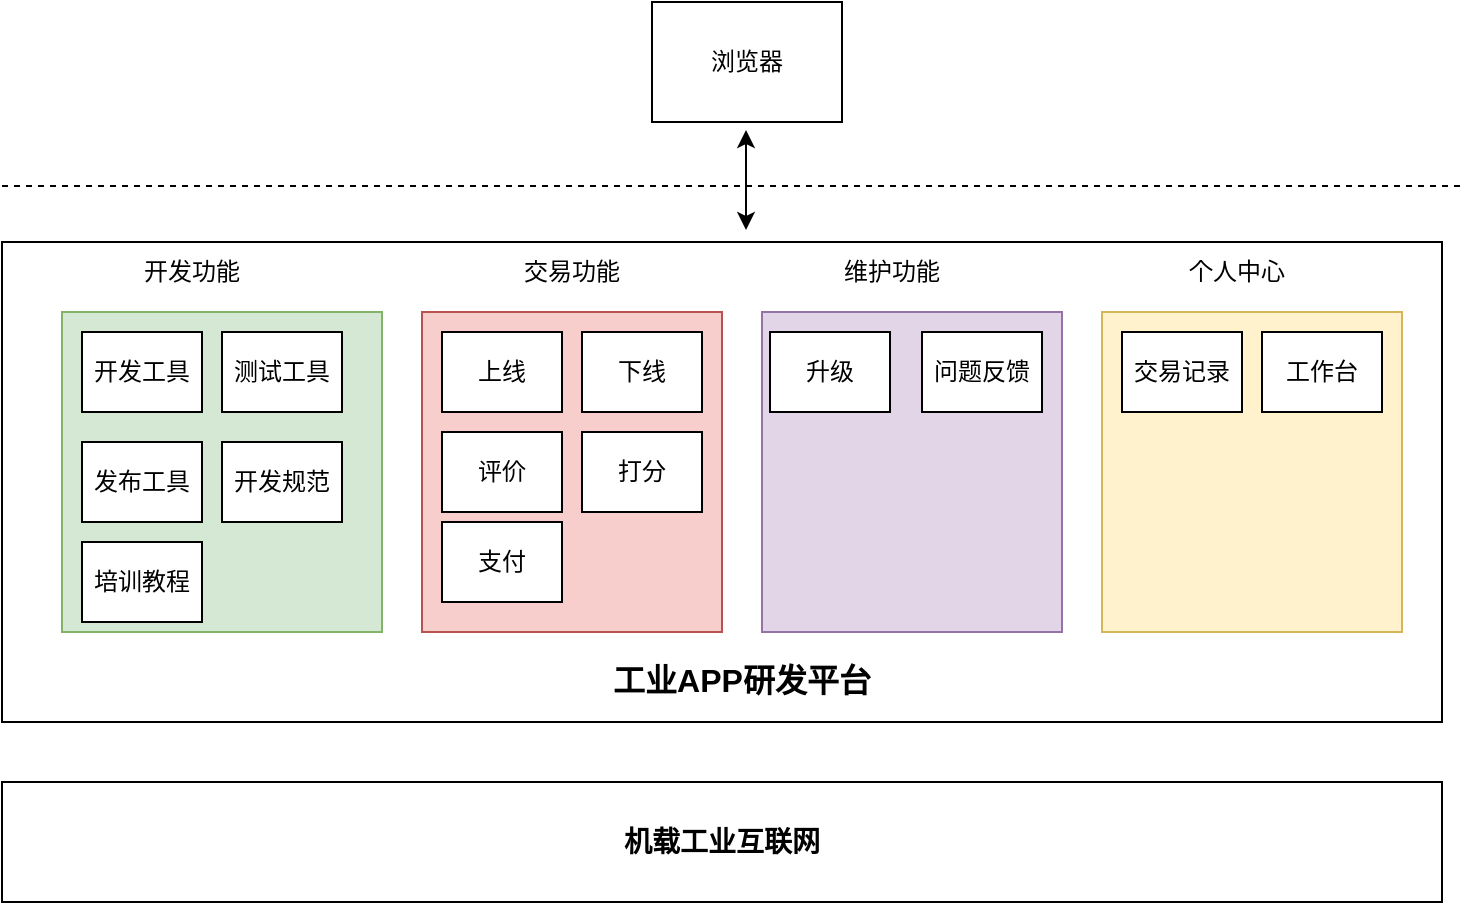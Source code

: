 <mxfile version="14.4.3" type="github">
  <diagram id="TUSESRzqgibcESXzIHSU" name="第 1 页">
    <mxGraphModel dx="1002" dy="683" grid="1" gridSize="10" guides="1" tooltips="1" connect="1" arrows="1" fold="1" page="1" pageScale="1" pageWidth="827" pageHeight="1169" math="0" shadow="0">
      <root>
        <mxCell id="0" />
        <mxCell id="1" parent="0" />
        <mxCell id="eT0MgdvdTNvHPw628x5J-34" value="" style="rounded=0;whiteSpace=wrap;html=1;" parent="1" vertex="1">
          <mxGeometry x="30" y="390" width="720" height="240" as="geometry" />
        </mxCell>
        <mxCell id="eT0MgdvdTNvHPw628x5J-1" value="" style="rounded=0;whiteSpace=wrap;html=1;fillColor=#d5e8d4;strokeColor=#82b366;" parent="1" vertex="1">
          <mxGeometry x="60" y="425" width="160" height="160" as="geometry" />
        </mxCell>
        <mxCell id="eT0MgdvdTNvHPw628x5J-2" value="" style="rounded=0;whiteSpace=wrap;html=1;fillColor=#f8cecc;strokeColor=#b85450;" parent="1" vertex="1">
          <mxGeometry x="240" y="425" width="150" height="160" as="geometry" />
        </mxCell>
        <mxCell id="eT0MgdvdTNvHPw628x5J-3" value="" style="rounded=0;whiteSpace=wrap;html=1;fillColor=#e1d5e7;strokeColor=#9673a6;" parent="1" vertex="1">
          <mxGeometry x="410" y="425" width="150" height="160" as="geometry" />
        </mxCell>
        <mxCell id="eT0MgdvdTNvHPw628x5J-4" value="开发功能" style="text;html=1;strokeColor=none;fillColor=none;align=center;verticalAlign=middle;whiteSpace=wrap;rounded=0;" parent="1" vertex="1">
          <mxGeometry x="100" y="395" width="50" height="20" as="geometry" />
        </mxCell>
        <mxCell id="eT0MgdvdTNvHPw628x5J-5" value="交易功能" style="text;html=1;strokeColor=none;fillColor=none;align=center;verticalAlign=middle;whiteSpace=wrap;rounded=0;" parent="1" vertex="1">
          <mxGeometry x="290" y="395" width="50" height="20" as="geometry" />
        </mxCell>
        <mxCell id="eT0MgdvdTNvHPw628x5J-6" value="维护功能" style="text;html=1;strokeColor=none;fillColor=none;align=center;verticalAlign=middle;whiteSpace=wrap;rounded=0;" parent="1" vertex="1">
          <mxGeometry x="450" y="395" width="50" height="20" as="geometry" />
        </mxCell>
        <mxCell id="eT0MgdvdTNvHPw628x5J-7" value="培训教程" style="rounded=0;whiteSpace=wrap;html=1;" parent="1" vertex="1">
          <mxGeometry x="70" y="540" width="60" height="40" as="geometry" />
        </mxCell>
        <mxCell id="eT0MgdvdTNvHPw628x5J-8" value="测试工具" style="rounded=0;whiteSpace=wrap;html=1;" parent="1" vertex="1">
          <mxGeometry x="140" y="435" width="60" height="40" as="geometry" />
        </mxCell>
        <mxCell id="eT0MgdvdTNvHPw628x5J-9" value="发布工具" style="rounded=0;whiteSpace=wrap;html=1;" parent="1" vertex="1">
          <mxGeometry x="70" y="490" width="60" height="40" as="geometry" />
        </mxCell>
        <mxCell id="eT0MgdvdTNvHPw628x5J-10" value="开发工具" style="rounded=0;whiteSpace=wrap;html=1;" parent="1" vertex="1">
          <mxGeometry x="70" y="435" width="60" height="40" as="geometry" />
        </mxCell>
        <mxCell id="eT0MgdvdTNvHPw628x5J-12" value="上线" style="rounded=0;whiteSpace=wrap;html=1;" parent="1" vertex="1">
          <mxGeometry x="250" y="435" width="60" height="40" as="geometry" />
        </mxCell>
        <mxCell id="eT0MgdvdTNvHPw628x5J-13" value="下线" style="rounded=0;whiteSpace=wrap;html=1;" parent="1" vertex="1">
          <mxGeometry x="320" y="435" width="60" height="40" as="geometry" />
        </mxCell>
        <mxCell id="eT0MgdvdTNvHPw628x5J-14" value="评价" style="rounded=0;whiteSpace=wrap;html=1;" parent="1" vertex="1">
          <mxGeometry x="250" y="485" width="60" height="40" as="geometry" />
        </mxCell>
        <mxCell id="eT0MgdvdTNvHPw628x5J-15" value="打分" style="rounded=0;whiteSpace=wrap;html=1;" parent="1" vertex="1">
          <mxGeometry x="320" y="485" width="60" height="40" as="geometry" />
        </mxCell>
        <mxCell id="eT0MgdvdTNvHPw628x5J-16" value="浏览器" style="rounded=0;whiteSpace=wrap;html=1;" parent="1" vertex="1">
          <mxGeometry x="355" y="270" width="95" height="60" as="geometry" />
        </mxCell>
        <mxCell id="eT0MgdvdTNvHPw628x5J-20" value="个人中心" style="text;html=1;strokeColor=none;fillColor=none;align=center;verticalAlign=middle;whiteSpace=wrap;rounded=0;" parent="1" vertex="1">
          <mxGeometry x="620" y="395" width="55" height="20" as="geometry" />
        </mxCell>
        <mxCell id="eT0MgdvdTNvHPw628x5J-21" value="" style="endArrow=none;dashed=1;html=1;" parent="1" edge="1">
          <mxGeometry width="50" height="50" relative="1" as="geometry">
            <mxPoint x="30" y="362" as="sourcePoint" />
            <mxPoint x="760" y="362" as="targetPoint" />
          </mxGeometry>
        </mxCell>
        <mxCell id="eT0MgdvdTNvHPw628x5J-22" value="升级" style="rounded=0;whiteSpace=wrap;html=1;" parent="1" vertex="1">
          <mxGeometry x="414" y="435" width="60" height="40" as="geometry" />
        </mxCell>
        <mxCell id="eT0MgdvdTNvHPw628x5J-26" value="问题反馈" style="rounded=0;whiteSpace=wrap;html=1;" parent="1" vertex="1">
          <mxGeometry x="490" y="435" width="60" height="40" as="geometry" />
        </mxCell>
        <mxCell id="eT0MgdvdTNvHPw628x5J-27" value="支付" style="rounded=0;whiteSpace=wrap;html=1;" parent="1" vertex="1">
          <mxGeometry x="250" y="530" width="60" height="40" as="geometry" />
        </mxCell>
        <mxCell id="eT0MgdvdTNvHPw628x5J-28" value="开发规范" style="rounded=0;whiteSpace=wrap;html=1;" parent="1" vertex="1">
          <mxGeometry x="140" y="490" width="60" height="40" as="geometry" />
        </mxCell>
        <mxCell id="eT0MgdvdTNvHPw628x5J-29" value="&lt;font style=&quot;font-size: 14px&quot;&gt;&lt;b&gt;机载工业互联网&lt;/b&gt;&lt;/font&gt;" style="rounded=0;whiteSpace=wrap;html=1;" parent="1" vertex="1">
          <mxGeometry x="30" y="660" width="720" height="60" as="geometry" />
        </mxCell>
        <mxCell id="eT0MgdvdTNvHPw628x5J-30" value="" style="endArrow=classic;startArrow=classic;html=1;" parent="1" edge="1">
          <mxGeometry width="50" height="50" relative="1" as="geometry">
            <mxPoint x="402" y="384" as="sourcePoint" />
            <mxPoint x="402" y="334" as="targetPoint" />
          </mxGeometry>
        </mxCell>
        <mxCell id="eT0MgdvdTNvHPw628x5J-31" value="" style="rounded=0;whiteSpace=wrap;html=1;fillColor=#fff2cc;strokeColor=#d6b656;" parent="1" vertex="1">
          <mxGeometry x="580" y="425" width="150" height="160" as="geometry" />
        </mxCell>
        <mxCell id="eT0MgdvdTNvHPw628x5J-32" value="交易记录" style="rounded=0;whiteSpace=wrap;html=1;" parent="1" vertex="1">
          <mxGeometry x="590" y="435" width="60" height="40" as="geometry" />
        </mxCell>
        <mxCell id="eT0MgdvdTNvHPw628x5J-35" value="&lt;b&gt;&lt;font style=&quot;font-size: 16px&quot;&gt;工业APP研发平台&lt;/font&gt;&lt;/b&gt;" style="text;html=1;strokeColor=none;fillColor=none;align=center;verticalAlign=middle;whiteSpace=wrap;rounded=0;" parent="1" vertex="1">
          <mxGeometry x="330" y="599" width="140" height="20" as="geometry" />
        </mxCell>
        <mxCell id="J1uJESqmLcWv9Tqpk0IK-1" value="工作台" style="rounded=0;whiteSpace=wrap;html=1;" vertex="1" parent="1">
          <mxGeometry x="660" y="435" width="60" height="40" as="geometry" />
        </mxCell>
      </root>
    </mxGraphModel>
  </diagram>
</mxfile>

